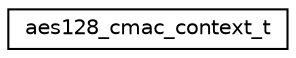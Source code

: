digraph "Graphical Class Hierarchy"
{
 // LATEX_PDF_SIZE
  edge [fontname="Helvetica",fontsize="10",labelfontname="Helvetica",labelfontsize="10"];
  node [fontname="Helvetica",fontsize="10",shape=record];
  rankdir="LR";
  Node0 [label="aes128_cmac_context_t",height=0.2,width=0.4,color="black", fillcolor="white", style="filled",URL="$structaes128__cmac__context__t.html",tooltip="AES128_CMAC calculation context."];
}
